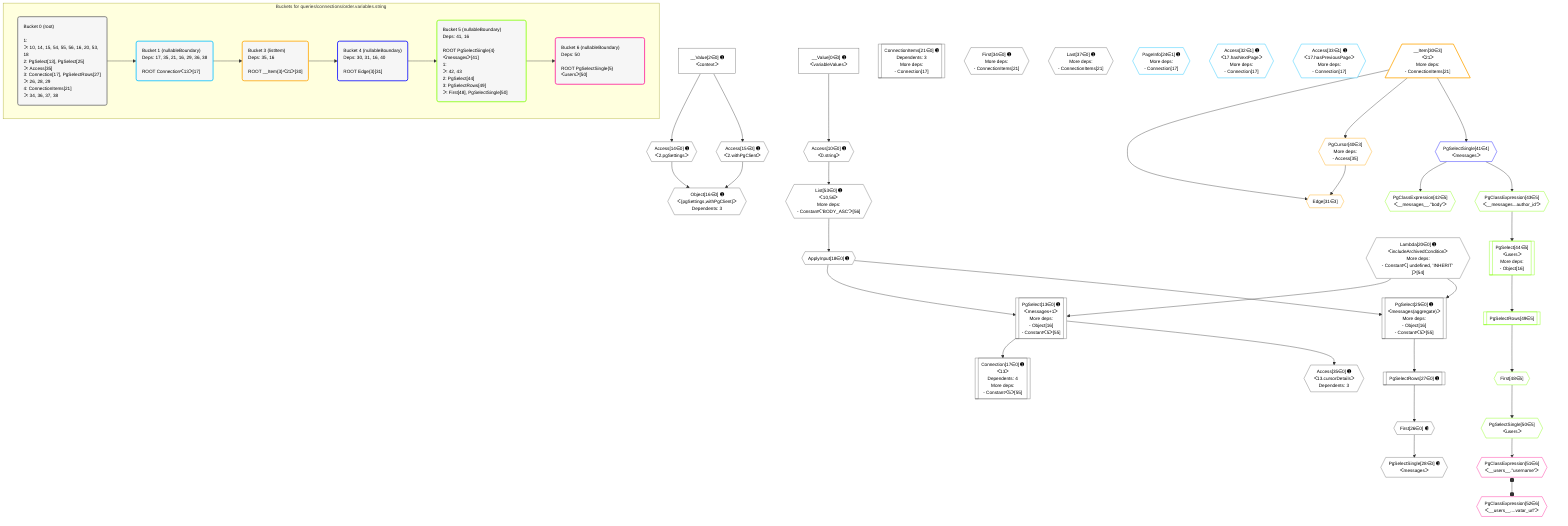 %%{init: {'themeVariables': { 'fontSize': '12px'}}}%%
graph TD
    classDef path fill:#eee,stroke:#000,color:#000
    classDef plan fill:#fff,stroke-width:1px,color:#000
    classDef itemplan fill:#fff,stroke-width:2px,color:#000
    classDef unbatchedplan fill:#dff,stroke-width:1px,color:#000
    classDef sideeffectplan fill:#fcc,stroke-width:2px,color:#000
    classDef bucket fill:#f6f6f6,color:#000,stroke-width:2px,text-align:left

    subgraph "Buckets for queries/connections/order.variables.string"
    Bucket0("Bucket 0 (root)<br /><br />1: <br />ᐳ: 10, 14, 15, 54, 55, 56, 16, 20, 53, 18<br />2: PgSelect[13], PgSelect[25]<br />ᐳ: Access[35]<br />3: Connection[17], PgSelectRows[27]<br />ᐳ: 26, 28, 29<br />4: ConnectionItems[21]<br />ᐳ: 34, 36, 37, 38"):::bucket
    Bucket1("Bucket 1 (nullableBoundary)<br />Deps: 17, 35, 21, 16, 29, 36, 38<br /><br />ROOT Connectionᐸ13ᐳ[17]"):::bucket
    Bucket3("Bucket 3 (listItem)<br />Deps: 35, 16<br /><br />ROOT __Item{3}ᐸ21ᐳ[30]"):::bucket
    Bucket4("Bucket 4 (nullableBoundary)<br />Deps: 30, 31, 16, 40<br /><br />ROOT Edge{3}[31]"):::bucket
    Bucket5("Bucket 5 (nullableBoundary)<br />Deps: 41, 16<br /><br />ROOT PgSelectSingle{4}ᐸmessagesᐳ[41]<br />1: <br />ᐳ: 42, 43<br />2: PgSelect[44]<br />3: PgSelectRows[49]<br />ᐳ: First[48], PgSelectSingle[50]"):::bucket
    Bucket6("Bucket 6 (nullableBoundary)<br />Deps: 50<br /><br />ROOT PgSelectSingle{5}ᐸusersᐳ[50]"):::bucket
    end
    Bucket0 --> Bucket1
    Bucket1 --> Bucket3
    Bucket3 --> Bucket4
    Bucket4 --> Bucket5
    Bucket5 --> Bucket6

    %% plan dependencies
    PgSelect13[["PgSelect[13∈0] ➊<br />ᐸmessages+1ᐳ<br />More deps:<br />- Object[16]<br />- Constantᐸ5ᐳ[55]"]]:::plan
    ApplyInput18{{"ApplyInput[18∈0] ➊"}}:::plan
    Lambda20{{"Lambda[20∈0] ➊<br />ᐸincludeArchivedConditionᐳ<br />More deps:<br />- Constantᐸ[ undefined, 'INHERIT' ]ᐳ[54]"}}:::plan
    ApplyInput18 & Lambda20 --> PgSelect13
    PgSelect25[["PgSelect[25∈0] ➊<br />ᐸmessages(aggregate)ᐳ<br />More deps:<br />- Object[16]<br />- Constantᐸ5ᐳ[55]"]]:::plan
    ApplyInput18 & Lambda20 --> PgSelect25
    Object16{{"Object[16∈0] ➊<br />ᐸ{pgSettings,withPgClient}ᐳ<br />Dependents: 3"}}:::plan
    Access14{{"Access[14∈0] ➊<br />ᐸ2.pgSettingsᐳ"}}:::plan
    Access15{{"Access[15∈0] ➊<br />ᐸ2.withPgClientᐳ"}}:::plan
    Access14 & Access15 --> Object16
    Connection17[["Connection[17∈0] ➊<br />ᐸ13ᐳ<br />Dependents: 4<br />More deps:<br />- Constantᐸ5ᐳ[55]"]]:::plan
    PgSelect13 --> Connection17
    List53{{"List[53∈0] ➊<br />ᐸ10,56ᐳ<br />More deps:<br />- Constantᐸ'BODY_ASC'ᐳ[56]"}}:::plan
    Access10{{"Access[10∈0] ➊<br />ᐸ0.stringᐳ"}}:::plan
    Access10 --> List53
    __Value0["__Value[0∈0] ➊<br />ᐸvariableValuesᐳ"]:::plan
    __Value0 --> Access10
    __Value2["__Value[2∈0] ➊<br />ᐸcontextᐳ"]:::plan
    __Value2 --> Access14
    __Value2 --> Access15
    List53 --> ApplyInput18
    ConnectionItems21[["ConnectionItems[21∈0] ➊<br />Dependents: 3<br />More deps:<br />- Connection[17]"]]:::plan
    First26{{"First[26∈0] ➊"}}:::plan
    PgSelectRows27[["PgSelectRows[27∈0] ➊"]]:::plan
    PgSelectRows27 --> First26
    PgSelect25 --> PgSelectRows27
    PgSelectSingle28{{"PgSelectSingle[28∈0] ➊<br />ᐸmessagesᐳ"}}:::plan
    First26 --> PgSelectSingle28
    First34{{"First[34∈0] ➊<br />More deps:<br />- ConnectionItems[21]"}}:::plan
    Access35{{"Access[35∈0] ➊<br />ᐸ13.cursorDetailsᐳ<br />Dependents: 3"}}:::plan
    PgSelect13 --> Access35
    Last37{{"Last[37∈0] ➊<br />More deps:<br />- ConnectionItems[21]"}}:::plan
    PageInfo24{{"PageInfo[24∈1] ➊<br />More deps:<br />- Connection[17]"}}:::plan
    Access32{{"Access[32∈1] ➊<br />ᐸ17.hasNextPageᐳ<br />More deps:<br />- Connection[17]"}}:::plan
    Access33{{"Access[33∈1] ➊<br />ᐸ17.hasPreviousPageᐳ<br />More deps:<br />- Connection[17]"}}:::plan
    Edge31{{"Edge[31∈3]"}}:::plan
    __Item30[/"__Item[30∈3]<br />ᐸ21ᐳ<br />More deps:<br />- ConnectionItems[21]"\]:::itemplan
    PgCursor40{{"PgCursor[40∈3]<br />More deps:<br />- Access[35]"}}:::plan
    __Item30 & PgCursor40 --> Edge31
    __Item30 --> PgCursor40
    PgSelectSingle41{{"PgSelectSingle[41∈4]<br />ᐸmessagesᐳ"}}:::plan
    __Item30 --> PgSelectSingle41
    PgSelect44[["PgSelect[44∈5]<br />ᐸusersᐳ<br />More deps:<br />- Object[16]"]]:::plan
    PgClassExpression43{{"PgClassExpression[43∈5]<br />ᐸ__messages...author_id”ᐳ"}}:::plan
    PgClassExpression43 --> PgSelect44
    PgClassExpression42{{"PgClassExpression[42∈5]<br />ᐸ__messages__.”body”ᐳ"}}:::plan
    PgSelectSingle41 --> PgClassExpression42
    PgSelectSingle41 --> PgClassExpression43
    First48{{"First[48∈5]"}}:::plan
    PgSelectRows49[["PgSelectRows[49∈5]"]]:::plan
    PgSelectRows49 --> First48
    PgSelect44 --> PgSelectRows49
    PgSelectSingle50{{"PgSelectSingle[50∈5]<br />ᐸusersᐳ"}}:::plan
    First48 --> PgSelectSingle50
    PgClassExpression51{{"PgClassExpression[51∈6]<br />ᐸ__users__.”username”ᐳ"}}:::plan
    PgSelectSingle50 --> PgClassExpression51
    PgClassExpression52{{"PgClassExpression[52∈6]<br />ᐸ__users__....vatar_url”ᐳ"}}:::plan
    PgClassExpression51 o--o PgClassExpression52

    %% define steps
    classDef bucket0 stroke:#696969
    class Bucket0,__Value0,__Value2,Access10,PgSelect13,Access14,Access15,Object16,Connection17,ApplyInput18,Lambda20,ConnectionItems21,PgSelect25,First26,PgSelectRows27,PgSelectSingle28,First34,Access35,Last37,List53 bucket0
    classDef bucket1 stroke:#00bfff
    class Bucket1,PageInfo24,Access32,Access33 bucket1
    classDef bucket3 stroke:#ffa500
    class Bucket3,__Item30,Edge31,PgCursor40 bucket3
    classDef bucket4 stroke:#0000ff
    class Bucket4,PgSelectSingle41 bucket4
    classDef bucket5 stroke:#7fff00
    class Bucket5,PgClassExpression42,PgClassExpression43,PgSelect44,First48,PgSelectRows49,PgSelectSingle50 bucket5
    classDef bucket6 stroke:#ff1493
    class Bucket6,PgClassExpression51,PgClassExpression52 bucket6